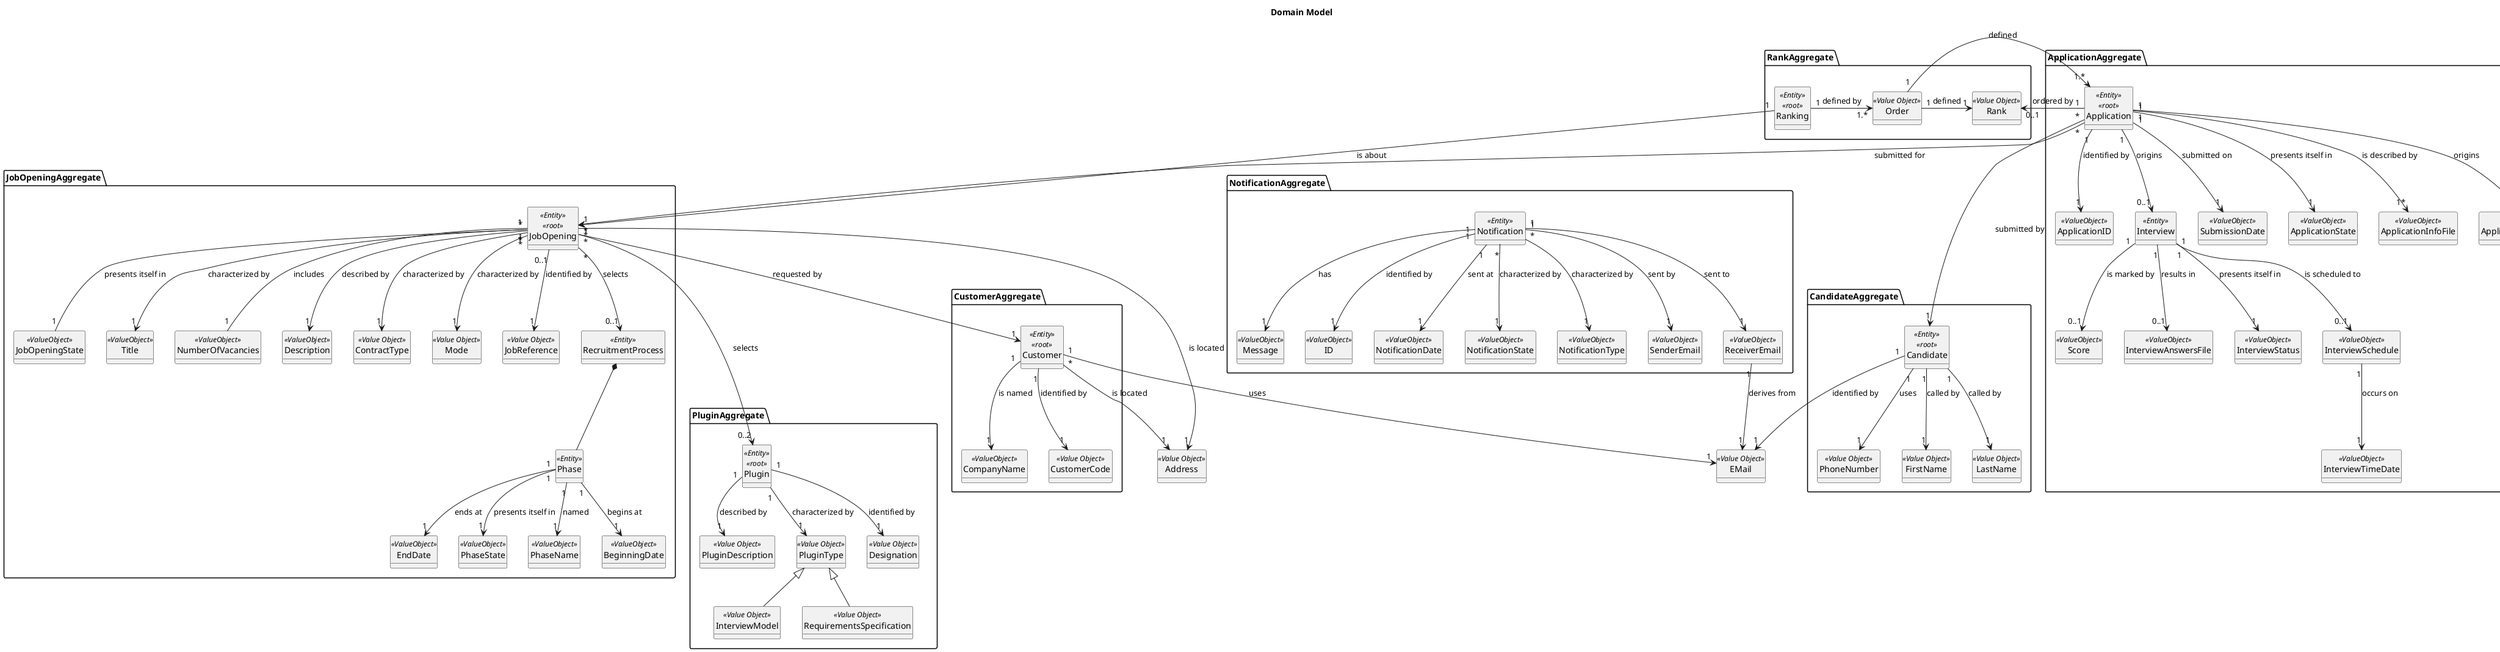 @startuml
'skinparam linetype ortho
'left to right direction
hide circle
hide methods
title Domain Model

package JobOpeningAggregate {

class JobOpening <<Entity>> \n <<root>>{
}
class JobOpeningState <<ValueObject>>
class Title <<ValueObject>>
class NumberOfVacancies <<ValueObject>>
class Description <<ValueObject>>
class ContractType <<Value Object>> {}
class Mode <<Value Object>> {}
class JobReference <<Value Object>> {}
class RecruitmentProcess <<Entity>>{}
class Phase <<Entity>>{}
class PhaseName <<ValueObject>>
class BeginningDate <<ValueObject>>
class EndDate <<ValueObject>>
class PhaseState <<ValueObject>>

}

package ApplicationAggregate {

class Application <<Entity>> \n <<root>>{}
class ApplicationID <<ValueObject>>{}
class Interview<<Entity>>{}
class InterviewSchedule<<ValueObject>>{}
class SubmissionDate <<ValueObject>>
class InterviewTimeDate<<ValueObject>>
class Score <<ValueObject>>
class ApplicationState <<ValueObject>>
class InterviewAnswersFile <<ValueObject>>
class ApplicationInfoFile <<ValueObject>>
class ScreeningResult <<ValueObject>>
class ApplicationRequirementsFile <<ValueObject>>

class InterviewStatus <<ValueObject>>

}
package CustomerAggregate {

class Customer <<Entity>> \n <<root>>{}
class CompanyName <<ValueObject>>
class CustomerCode <<Value Object>>{}
}

package CandidateAggregate {

class Candidate <<Entity>> \n <<root>>{
}

class FirstName <<Value Object>>
class LastName <<Value Object>>

class PhoneNumber <<Value Object>>{}
}

package PluginAggregate {
class Plugin <<Entity>> \n <<root>>{
}
class PluginType  <<Value Object>>

class Designation <<Value Object>>

class PluginDescription <<Value Object>>

class InterviewModel<<Value Object>>{}

class RequirementsSpecification <<Value Object>>{}
}

class Address <<Value Object>> {}

class EMail <<Value Object>>{}

package NotificationAggregate{
class Notification <<Entity>>{}
class ID <<ValueObject>>
class NotificationDate <<ValueObject>>
class NotificationState <<ValueObject>>
class NotificationType <<ValueObject>>
class SenderEmail <<ValueObject>>
class ReceiverEmail <<ValueObject>>
class Message <<ValueObject>>
}


package RankAggregate {
class Ranking <<Entity>> \n <<root>>{}
class Order <<Value Object>>
class Rank <<Value Object>>
}



'class SelectionResult <<ValueObject>>{}
Plugin "1" --> "1" PluginType : characterized by
PluginType <|-- RequirementsSpecification
PluginType <|-- InterviewModel

Plugin "1" --> "1" Designation : identified by
Plugin "1" --> "1" PluginDescription : described by

JobOpening "0..1" --> "1" JobReference : identified by
JobOpening "*" --> "1" ContractType : characterized by
JobOpening "*" --> "1" Mode : characterized by
JobOpening "*" --> "1" Address : is located
JobOpening "*" ---> "0..2" Plugin : selects
JobOpening "*" -->  "1" Customer : requested by
JobOpening "1" -- "1" NumberOfVacancies : includes
JobOpening "1" --> "1" Description : described by
JobOpening "*" --> "1" Title : characterized by
JobOpening "*" --> "0..1" RecruitmentProcess : selects
JobOpening "1" -- "1" JobOpeningState : presents itself in


Application "*" --> "1" JobOpening : submitted for
Application "*" --> "1" Candidate : submitted by
Application "1" --> "1" ApplicationID : identified by
Application "1" --> "1" SubmissionDate : submitted on
Application "1" --> "0..1" Interview : origins
Application "1" --> "0..1" Rank : ordered by
Application "1" --> "1" ApplicationState : presents itself in
Application "1" --> "1*" ApplicationInfoFile : is described by
Application "1" --> "0..1" ApplicationRequirementsFile : origins
ApplicationRequirementsFile "1" --> "0..1" ScreeningResult : results


Interview "1" --> "0..1" InterviewSchedule : is scheduled to
Interview "1" --> "0..1" Score : is marked by
Interview "1" --> "0..1" InterviewAnswersFile : results in
Interview "1" --> "1" InterviewStatus :  presents itself in

InterviewSchedule "1" --> "1" InterviewTimeDate : occurs on

Customer "1" --> "1" CustomerCode : identified by
Customer "1" --> "1" EMail : uses
Customer "*" --> "1" Address : is located
Customer "1" --> "1" CompanyName : is named

Candidate "1" --> "1" EMail : identified by
Candidate "1" --> "1" PhoneNumber : uses
Candidate "1" --> "1" FirstName : called by
Candidate "1" --> "1" LastName : called by

RecruitmentProcess *-- Phase
Phase "1" --> "1" PhaseName : named
Phase "1" --> "1" BeginningDate : begins at
Phase "1" --> "1" EndDate : ends at
Phase "1" --> "1" PhaseState : presents itself in

Notification "1" --> "1" NotificationDate : sent at
Notification "1" --> "1" SenderEmail : sent by
Notification "1" --> "1" ReceiverEmail : sent to
ReceiverEmail "1" --> "1" EMail : derives from
Notification "1" --> "1" Message : has
Notification "1" --> "1" ID : identified by
Notification "*" --> "1" NotificationState : characterized by
Notification "*" --> "1" NotificationType : characterized by


Ranking "1" --> "1" JobOpening : is about
Ranking "1" -> "1.*" Order : defined by
Order "1" -> "1" Rank : defined
Order "1" -> "1.*" Application : defined

@enduml